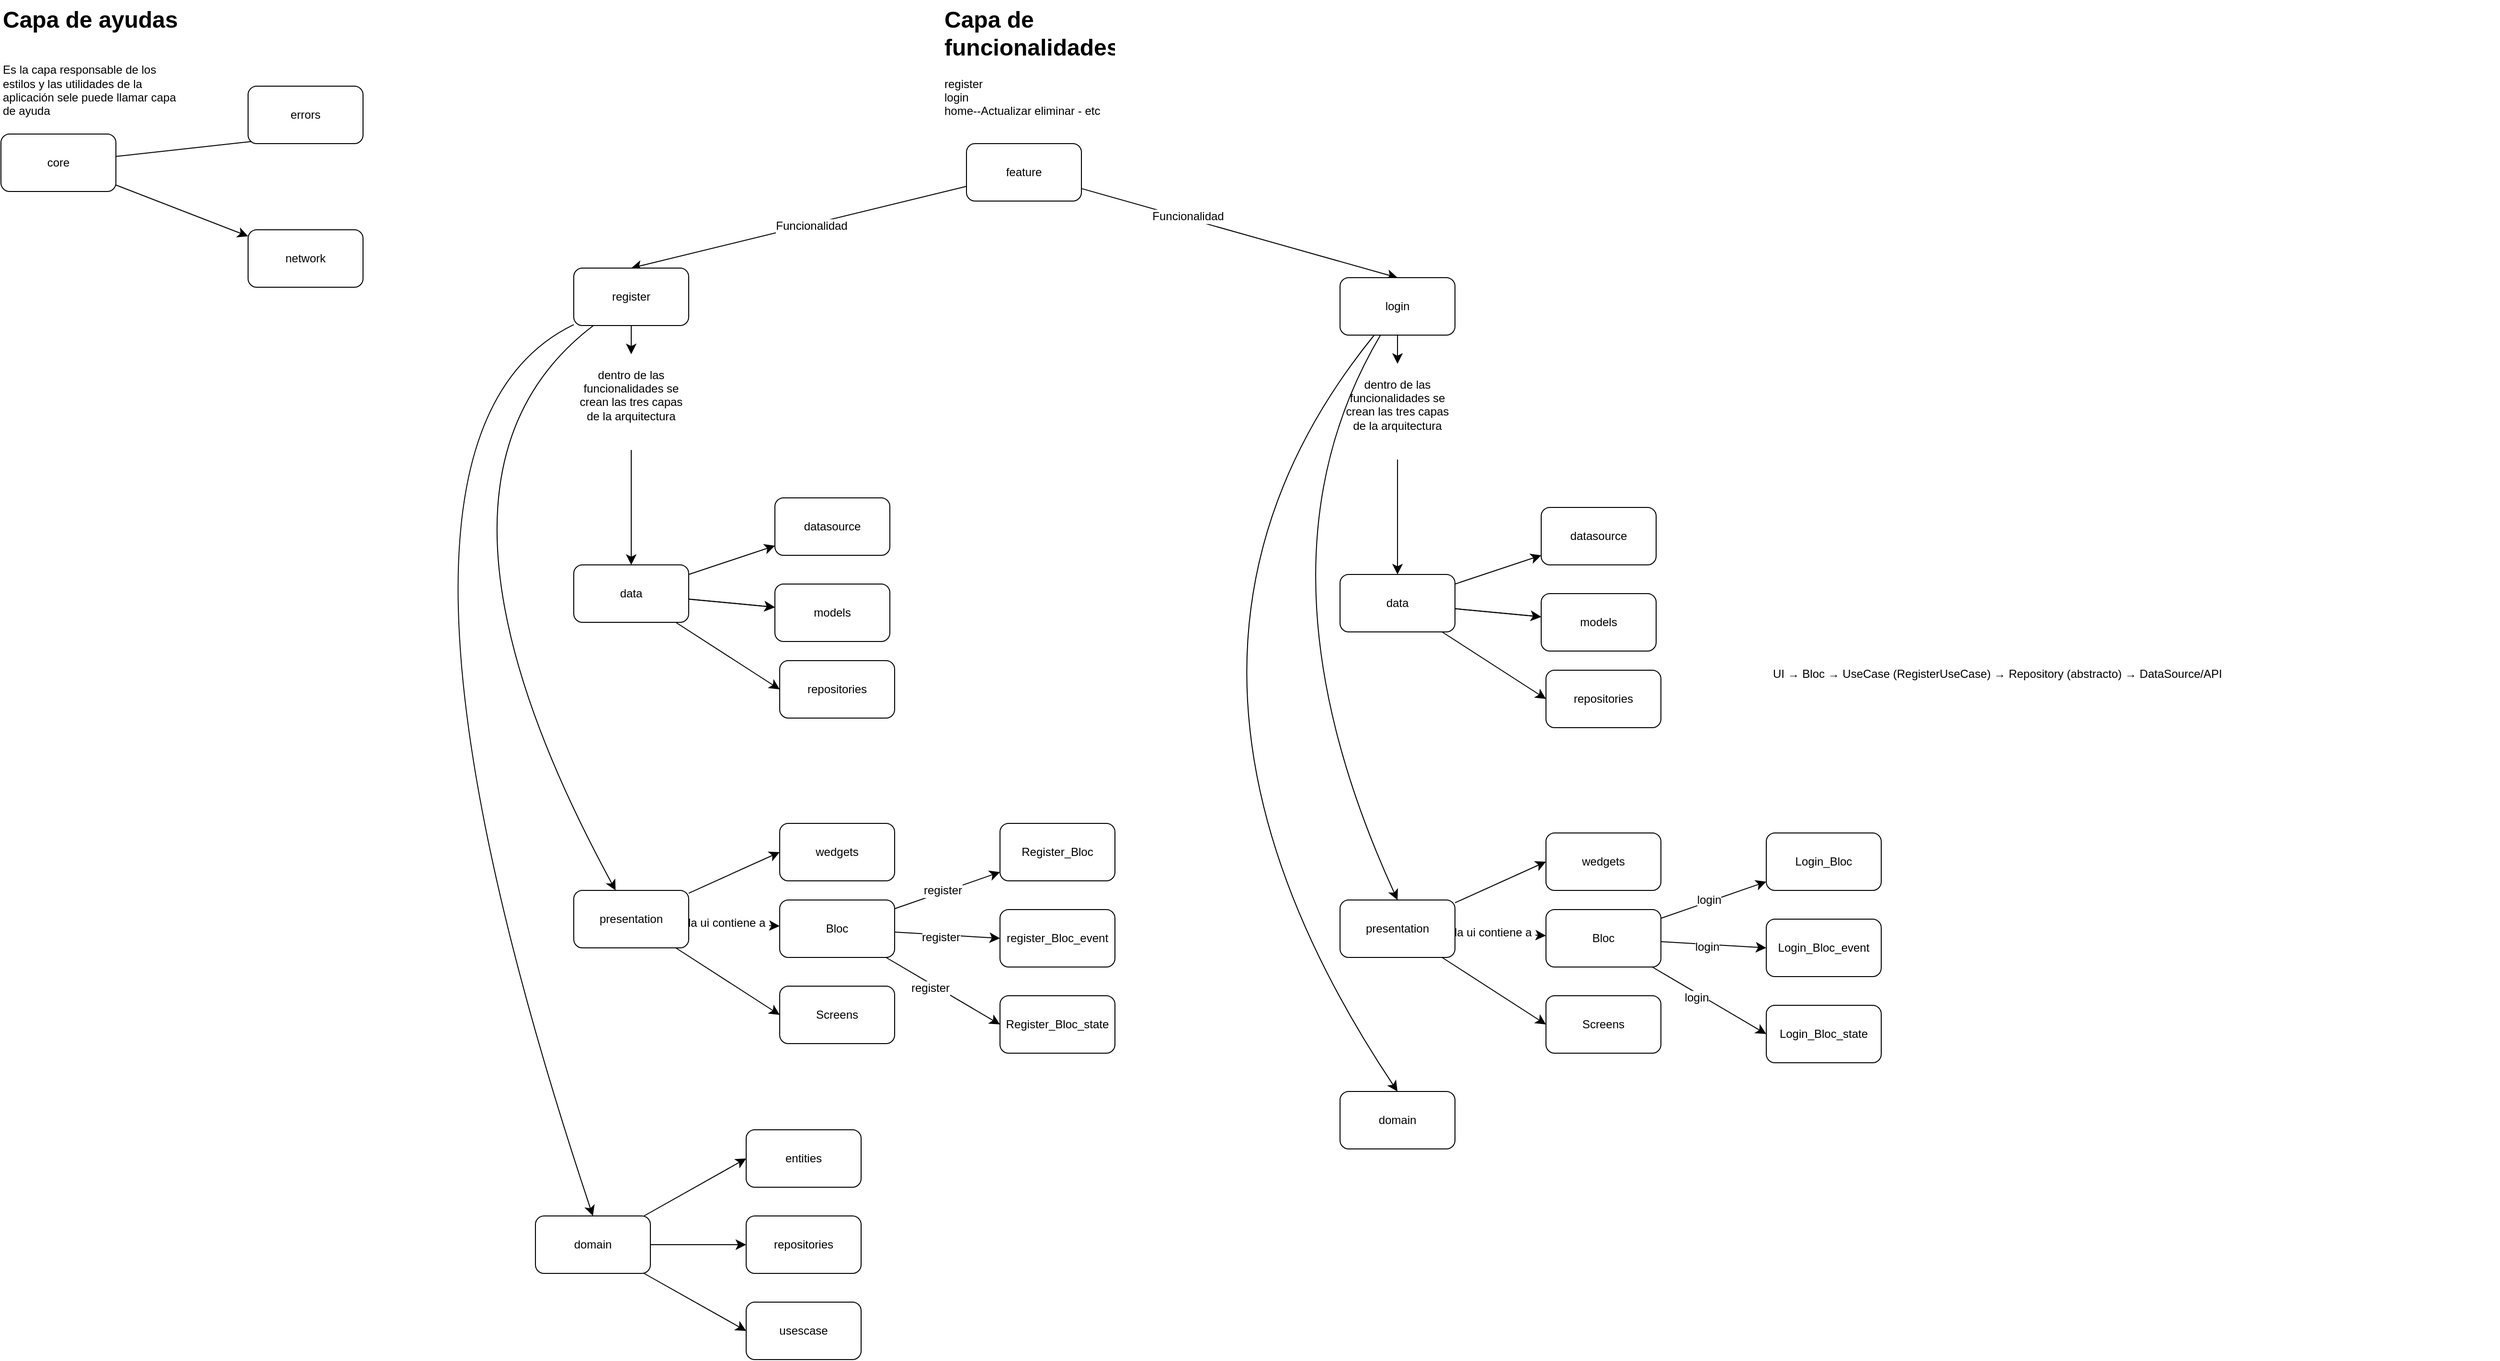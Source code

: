 <mxfile version="27.1.5" pages="2">
  <diagram name="Página-1" id="7ERIjwQvnktd2pereJde">
    <mxGraphModel dx="3115" dy="953" grid="1" gridSize="10" guides="1" tooltips="1" connect="1" arrows="1" fold="1" page="1" pageScale="1" pageWidth="827" pageHeight="1169" math="0" shadow="0">
      <root>
        <mxCell id="0" />
        <mxCell id="1" parent="0" />
        <mxCell id="aWAq4-83WFejdwoQO6e6-8" value="" style="edgeStyle=none;curved=1;rounded=0;orthogonalLoop=1;jettySize=auto;html=1;fontSize=12;startSize=8;endSize=8;" parent="1" source="H6_uLiXJobDVrNfoFZqB-1" target="aWAq4-83WFejdwoQO6e6-7" edge="1">
          <mxGeometry relative="1" as="geometry" />
        </mxCell>
        <mxCell id="aWAq4-83WFejdwoQO6e6-10" style="edgeStyle=none;curved=1;rounded=0;orthogonalLoop=1;jettySize=auto;html=1;entryX=1;entryY=0.75;entryDx=0;entryDy=0;fontSize=12;startSize=8;endSize=8;" parent="1" source="H6_uLiXJobDVrNfoFZqB-1" target="aWAq4-83WFejdwoQO6e6-9" edge="1">
          <mxGeometry relative="1" as="geometry" />
        </mxCell>
        <mxCell id="H6_uLiXJobDVrNfoFZqB-1" value="core" style="rounded=1;whiteSpace=wrap;html=1;" parent="1" vertex="1">
          <mxGeometry x="-388" y="150" width="120" height="60" as="geometry" />
        </mxCell>
        <mxCell id="H6_uLiXJobDVrNfoFZqB-8" style="edgeStyle=none;curved=1;rounded=0;orthogonalLoop=1;jettySize=auto;html=1;entryX=0.5;entryY=0;entryDx=0;entryDy=0;fontSize=12;startSize=8;endSize=8;" parent="1" source="H6_uLiXJobDVrNfoFZqB-3" target="H6_uLiXJobDVrNfoFZqB-7" edge="1">
          <mxGeometry relative="1" as="geometry" />
        </mxCell>
        <mxCell id="H6_uLiXJobDVrNfoFZqB-9" value="Funcionalidad" style="edgeLabel;html=1;align=center;verticalAlign=middle;resizable=0;points=[];fontSize=12;" parent="H6_uLiXJobDVrNfoFZqB-8" vertex="1" connectable="0">
          <mxGeometry x="-0.073" y="2" relative="1" as="geometry">
            <mxPoint as="offset" />
          </mxGeometry>
        </mxCell>
        <mxCell id="H6_uLiXJobDVrNfoFZqB-10" style="edgeStyle=none;curved=1;rounded=0;orthogonalLoop=1;jettySize=auto;html=1;fontSize=12;startSize=8;endSize=8;entryX=0.5;entryY=0;entryDx=0;entryDy=0;" parent="1" source="H6_uLiXJobDVrNfoFZqB-3" target="H6_uLiXJobDVrNfoFZqB-53" edge="1">
          <mxGeometry relative="1" as="geometry">
            <mxPoint x="980" y="300" as="targetPoint" />
          </mxGeometry>
        </mxCell>
        <mxCell id="H6_uLiXJobDVrNfoFZqB-12" value="Funcionalidad" style="edgeLabel;html=1;align=center;verticalAlign=middle;resizable=0;points=[];fontSize=12;" parent="H6_uLiXJobDVrNfoFZqB-10" vertex="1" connectable="0">
          <mxGeometry x="-0.335" y="2" relative="1" as="geometry">
            <mxPoint as="offset" />
          </mxGeometry>
        </mxCell>
        <mxCell id="H6_uLiXJobDVrNfoFZqB-3" value="feature" style="rounded=1;whiteSpace=wrap;html=1;" parent="1" vertex="1">
          <mxGeometry x="620" y="160" width="120" height="60" as="geometry" />
        </mxCell>
        <mxCell id="H6_uLiXJobDVrNfoFZqB-4" value="&lt;h1 style=&quot;margin-top: 0px;&quot;&gt;Capa de funcionalidades&lt;/h1&gt;&lt;div&gt;register&lt;/div&gt;&lt;div&gt;login&lt;/div&gt;&lt;div&gt;home--Actualizar eliminar - etc&lt;/div&gt;" style="text;html=1;whiteSpace=wrap;overflow=hidden;rounded=0;" parent="1" vertex="1">
          <mxGeometry x="595" y="10" width="180" height="130" as="geometry" />
        </mxCell>
        <mxCell id="H6_uLiXJobDVrNfoFZqB-6" value="&lt;h1 style=&quot;margin-top: 0px;&quot;&gt;Capa de ayudas&lt;/h1&gt;&lt;div&gt;&lt;br&gt;&lt;/div&gt;&lt;div&gt;&lt;span style=&quot;text-align: center;&quot;&gt;Es la capa responsable de los estilos y las utilidades de la aplicación sele puede llamar capa de ayuda&lt;/span&gt;&lt;/div&gt;" style="text;html=1;whiteSpace=wrap;overflow=hidden;rounded=0;" parent="1" vertex="1">
          <mxGeometry x="-388" y="10" width="190" height="120" as="geometry" />
        </mxCell>
        <mxCell id="H6_uLiXJobDVrNfoFZqB-15" style="edgeStyle=none;curved=1;rounded=0;orthogonalLoop=1;jettySize=auto;html=1;entryX=0.5;entryY=0;entryDx=0;entryDy=0;fontSize=12;startSize=8;endSize=8;" parent="1" source="H6_uLiXJobDVrNfoFZqB-16" target="H6_uLiXJobDVrNfoFZqB-14" edge="1">
          <mxGeometry relative="1" as="geometry" />
        </mxCell>
        <mxCell id="H6_uLiXJobDVrNfoFZqB-36" style="edgeStyle=none;curved=1;rounded=0;orthogonalLoop=1;jettySize=auto;html=1;fontSize=12;startSize=8;endSize=8;" parent="1" source="H6_uLiXJobDVrNfoFZqB-7" target="H6_uLiXJobDVrNfoFZqB-18" edge="1">
          <mxGeometry relative="1" as="geometry">
            <Array as="points">
              <mxPoint x="20" y="510" />
            </Array>
          </mxGeometry>
        </mxCell>
        <mxCell id="H6_uLiXJobDVrNfoFZqB-37" style="edgeStyle=none;curved=1;rounded=0;orthogonalLoop=1;jettySize=auto;html=1;entryX=0.5;entryY=0;entryDx=0;entryDy=0;fontSize=12;startSize=8;endSize=8;" parent="1" source="H6_uLiXJobDVrNfoFZqB-7" target="H6_uLiXJobDVrNfoFZqB-19" edge="1">
          <mxGeometry relative="1" as="geometry">
            <Array as="points">
              <mxPoint x="-40" y="470" />
            </Array>
          </mxGeometry>
        </mxCell>
        <mxCell id="H6_uLiXJobDVrNfoFZqB-7" value="register" style="rounded=1;whiteSpace=wrap;html=1;" parent="1" vertex="1">
          <mxGeometry x="210" y="290" width="120" height="60" as="geometry" />
        </mxCell>
        <mxCell id="H6_uLiXJobDVrNfoFZqB-44" value="" style="edgeStyle=none;curved=1;rounded=0;orthogonalLoop=1;jettySize=auto;html=1;fontSize=12;startSize=8;endSize=8;" parent="1" source="H6_uLiXJobDVrNfoFZqB-14" target="H6_uLiXJobDVrNfoFZqB-43" edge="1">
          <mxGeometry relative="1" as="geometry" />
        </mxCell>
        <mxCell id="H6_uLiXJobDVrNfoFZqB-46" value="" style="edgeStyle=none;curved=1;rounded=0;orthogonalLoop=1;jettySize=auto;html=1;fontSize=12;startSize=8;endSize=8;" parent="1" source="H6_uLiXJobDVrNfoFZqB-14" target="H6_uLiXJobDVrNfoFZqB-45" edge="1">
          <mxGeometry relative="1" as="geometry" />
        </mxCell>
        <mxCell id="H6_uLiXJobDVrNfoFZqB-47" value="" style="edgeStyle=none;curved=1;rounded=0;orthogonalLoop=1;jettySize=auto;html=1;fontSize=12;startSize=8;endSize=8;" parent="1" source="H6_uLiXJobDVrNfoFZqB-14" target="H6_uLiXJobDVrNfoFZqB-45" edge="1">
          <mxGeometry relative="1" as="geometry" />
        </mxCell>
        <mxCell id="H6_uLiXJobDVrNfoFZqB-51" style="edgeStyle=none;curved=1;rounded=0;orthogonalLoop=1;jettySize=auto;html=1;entryX=0;entryY=0.5;entryDx=0;entryDy=0;fontSize=12;startSize=8;endSize=8;" parent="1" source="H6_uLiXJobDVrNfoFZqB-14" target="H6_uLiXJobDVrNfoFZqB-49" edge="1">
          <mxGeometry relative="1" as="geometry" />
        </mxCell>
        <mxCell id="H6_uLiXJobDVrNfoFZqB-14" value="data" style="rounded=1;whiteSpace=wrap;html=1;" parent="1" vertex="1">
          <mxGeometry x="210" y="600" width="120" height="60" as="geometry" />
        </mxCell>
        <mxCell id="H6_uLiXJobDVrNfoFZqB-17" value="" style="edgeStyle=none;curved=1;rounded=0;orthogonalLoop=1;jettySize=auto;html=1;entryX=0.5;entryY=0;entryDx=0;entryDy=0;fontSize=12;startSize=8;endSize=8;" parent="1" source="H6_uLiXJobDVrNfoFZqB-7" target="H6_uLiXJobDVrNfoFZqB-16" edge="1">
          <mxGeometry relative="1" as="geometry">
            <mxPoint x="270" y="350" as="sourcePoint" />
            <mxPoint x="270" y="440" as="targetPoint" />
          </mxGeometry>
        </mxCell>
        <mxCell id="H6_uLiXJobDVrNfoFZqB-16" value="dentro de las funcionalidades se crean las tres capas de la arquitectura&lt;div&gt;&lt;br&gt;&lt;/div&gt;" style="text;html=1;align=center;verticalAlign=middle;whiteSpace=wrap;rounded=0;" parent="1" vertex="1">
          <mxGeometry x="215" y="380" width="110" height="100" as="geometry" />
        </mxCell>
        <mxCell id="H6_uLiXJobDVrNfoFZqB-21" value="" style="edgeStyle=none;curved=1;rounded=0;orthogonalLoop=1;jettySize=auto;html=1;fontSize=12;startSize=8;endSize=8;" parent="1" source="H6_uLiXJobDVrNfoFZqB-18" target="H6_uLiXJobDVrNfoFZqB-20" edge="1">
          <mxGeometry relative="1" as="geometry" />
        </mxCell>
        <mxCell id="H6_uLiXJobDVrNfoFZqB-22" value="la ui contiene a&amp;nbsp;" style="edgeLabel;html=1;align=center;verticalAlign=middle;resizable=0;points=[];fontSize=12;" parent="H6_uLiXJobDVrNfoFZqB-21" vertex="1" connectable="0">
          <mxGeometry x="-0.138" y="1" relative="1" as="geometry">
            <mxPoint as="offset" />
          </mxGeometry>
        </mxCell>
        <mxCell id="H6_uLiXJobDVrNfoFZqB-23" style="edgeStyle=none;curved=1;rounded=0;orthogonalLoop=1;jettySize=auto;html=1;fontSize=12;startSize=8;endSize=8;entryX=0;entryY=0.5;entryDx=0;entryDy=0;" parent="1" source="H6_uLiXJobDVrNfoFZqB-18" target="H6_uLiXJobDVrNfoFZqB-24" edge="1">
          <mxGeometry relative="1" as="geometry">
            <mxPoint x="405" y="890" as="targetPoint" />
          </mxGeometry>
        </mxCell>
        <mxCell id="H6_uLiXJobDVrNfoFZqB-26" style="edgeStyle=none;curved=1;rounded=0;orthogonalLoop=1;jettySize=auto;html=1;entryX=0;entryY=0.5;entryDx=0;entryDy=0;fontSize=12;startSize=8;endSize=8;" parent="1" source="H6_uLiXJobDVrNfoFZqB-18" target="H6_uLiXJobDVrNfoFZqB-25" edge="1">
          <mxGeometry relative="1" as="geometry" />
        </mxCell>
        <mxCell id="H6_uLiXJobDVrNfoFZqB-18" value="presentation" style="rounded=1;whiteSpace=wrap;html=1;" parent="1" vertex="1">
          <mxGeometry x="210" y="940" width="120" height="60" as="geometry" />
        </mxCell>
        <mxCell id="aWAq4-83WFejdwoQO6e6-4" style="edgeStyle=none;curved=1;rounded=0;orthogonalLoop=1;jettySize=auto;html=1;entryX=0;entryY=0.5;entryDx=0;entryDy=0;fontSize=12;startSize=8;endSize=8;" parent="1" source="H6_uLiXJobDVrNfoFZqB-19" target="aWAq4-83WFejdwoQO6e6-1" edge="1">
          <mxGeometry relative="1" as="geometry" />
        </mxCell>
        <mxCell id="aWAq4-83WFejdwoQO6e6-5" style="edgeStyle=none;curved=1;rounded=0;orthogonalLoop=1;jettySize=auto;html=1;entryX=0;entryY=0.5;entryDx=0;entryDy=0;fontSize=12;startSize=8;endSize=8;" parent="1" source="H6_uLiXJobDVrNfoFZqB-19" target="aWAq4-83WFejdwoQO6e6-2" edge="1">
          <mxGeometry relative="1" as="geometry" />
        </mxCell>
        <mxCell id="aWAq4-83WFejdwoQO6e6-6" style="edgeStyle=none;curved=1;rounded=0;orthogonalLoop=1;jettySize=auto;html=1;entryX=0;entryY=0.5;entryDx=0;entryDy=0;fontSize=12;startSize=8;endSize=8;" parent="1" source="H6_uLiXJobDVrNfoFZqB-19" target="aWAq4-83WFejdwoQO6e6-3" edge="1">
          <mxGeometry relative="1" as="geometry" />
        </mxCell>
        <mxCell id="H6_uLiXJobDVrNfoFZqB-19" value="domain" style="rounded=1;whiteSpace=wrap;html=1;" parent="1" vertex="1">
          <mxGeometry x="170" y="1280" width="120" height="60" as="geometry" />
        </mxCell>
        <mxCell id="H6_uLiXJobDVrNfoFZqB-28" value="" style="edgeStyle=none;curved=1;rounded=0;orthogonalLoop=1;jettySize=auto;html=1;fontSize=12;startSize=8;endSize=8;" parent="1" source="H6_uLiXJobDVrNfoFZqB-20" target="H6_uLiXJobDVrNfoFZqB-27" edge="1">
          <mxGeometry relative="1" as="geometry" />
        </mxCell>
        <mxCell id="H6_uLiXJobDVrNfoFZqB-29" value="register" style="edgeLabel;html=1;align=center;verticalAlign=middle;resizable=0;points=[];fontSize=12;" parent="H6_uLiXJobDVrNfoFZqB-28" vertex="1" connectable="0">
          <mxGeometry x="-0.093" y="2" relative="1" as="geometry">
            <mxPoint as="offset" />
          </mxGeometry>
        </mxCell>
        <mxCell id="H6_uLiXJobDVrNfoFZqB-32" style="edgeStyle=none;curved=1;rounded=0;orthogonalLoop=1;jettySize=auto;html=1;entryX=0;entryY=0.5;entryDx=0;entryDy=0;fontSize=12;startSize=8;endSize=8;" parent="1" source="H6_uLiXJobDVrNfoFZqB-20" target="H6_uLiXJobDVrNfoFZqB-30" edge="1">
          <mxGeometry relative="1" as="geometry" />
        </mxCell>
        <mxCell id="H6_uLiXJobDVrNfoFZqB-34" value="register" style="edgeLabel;html=1;align=center;verticalAlign=middle;resizable=0;points=[];fontSize=12;" parent="H6_uLiXJobDVrNfoFZqB-32" vertex="1" connectable="0">
          <mxGeometry x="-0.131" y="-2" relative="1" as="geometry">
            <mxPoint as="offset" />
          </mxGeometry>
        </mxCell>
        <mxCell id="H6_uLiXJobDVrNfoFZqB-33" style="edgeStyle=none;curved=1;rounded=0;orthogonalLoop=1;jettySize=auto;html=1;entryX=0;entryY=0.5;entryDx=0;entryDy=0;fontSize=12;startSize=8;endSize=8;" parent="1" source="H6_uLiXJobDVrNfoFZqB-20" target="H6_uLiXJobDVrNfoFZqB-31" edge="1">
          <mxGeometry relative="1" as="geometry" />
        </mxCell>
        <mxCell id="H6_uLiXJobDVrNfoFZqB-35" value="register" style="edgeLabel;html=1;align=center;verticalAlign=middle;resizable=0;points=[];fontSize=12;" parent="H6_uLiXJobDVrNfoFZqB-33" vertex="1" connectable="0">
          <mxGeometry x="-0.196" y="-4" relative="1" as="geometry">
            <mxPoint as="offset" />
          </mxGeometry>
        </mxCell>
        <mxCell id="H6_uLiXJobDVrNfoFZqB-20" value="Bloc" style="rounded=1;whiteSpace=wrap;html=1;" parent="1" vertex="1">
          <mxGeometry x="425" y="950" width="120" height="60" as="geometry" />
        </mxCell>
        <mxCell id="H6_uLiXJobDVrNfoFZqB-24" value="Screens" style="rounded=1;whiteSpace=wrap;html=1;" parent="1" vertex="1">
          <mxGeometry x="425" y="1040" width="120" height="60" as="geometry" />
        </mxCell>
        <mxCell id="H6_uLiXJobDVrNfoFZqB-25" value="wedgets" style="rounded=1;whiteSpace=wrap;html=1;" parent="1" vertex="1">
          <mxGeometry x="425" y="870" width="120" height="60" as="geometry" />
        </mxCell>
        <mxCell id="H6_uLiXJobDVrNfoFZqB-27" value="Register_Bloc" style="rounded=1;whiteSpace=wrap;html=1;" parent="1" vertex="1">
          <mxGeometry x="655" y="870" width="120" height="60" as="geometry" />
        </mxCell>
        <mxCell id="H6_uLiXJobDVrNfoFZqB-30" value="register_Bloc_event" style="rounded=1;whiteSpace=wrap;html=1;" parent="1" vertex="1">
          <mxGeometry x="655" y="960" width="120" height="60" as="geometry" />
        </mxCell>
        <mxCell id="H6_uLiXJobDVrNfoFZqB-31" value="Register_Bloc_state" style="rounded=1;whiteSpace=wrap;html=1;" parent="1" vertex="1">
          <mxGeometry x="655" y="1050" width="120" height="60" as="geometry" />
        </mxCell>
        <mxCell id="H6_uLiXJobDVrNfoFZqB-43" value="datasource" style="rounded=1;whiteSpace=wrap;html=1;" parent="1" vertex="1">
          <mxGeometry x="420" y="530" width="120" height="60" as="geometry" />
        </mxCell>
        <mxCell id="H6_uLiXJobDVrNfoFZqB-45" value="models" style="rounded=1;whiteSpace=wrap;html=1;" parent="1" vertex="1">
          <mxGeometry x="420" y="620" width="120" height="60" as="geometry" />
        </mxCell>
        <mxCell id="H6_uLiXJobDVrNfoFZqB-49" value="repositories" style="rounded=1;whiteSpace=wrap;html=1;" parent="1" vertex="1">
          <mxGeometry x="425" y="700" width="120" height="60" as="geometry" />
        </mxCell>
        <mxCell id="H6_uLiXJobDVrNfoFZqB-52" style="edgeStyle=none;curved=1;rounded=0;orthogonalLoop=1;jettySize=auto;html=1;entryX=0.5;entryY=0;entryDx=0;entryDy=0;fontSize=12;startSize=8;endSize=8;" parent="1" source="H6_uLiXJobDVrNfoFZqB-60" target="H6_uLiXJobDVrNfoFZqB-58" edge="1">
          <mxGeometry relative="1" as="geometry" />
        </mxCell>
        <mxCell id="H6_uLiXJobDVrNfoFZqB-83" style="edgeStyle=none;curved=1;rounded=0;orthogonalLoop=1;jettySize=auto;html=1;entryX=0.5;entryY=0;entryDx=0;entryDy=0;fontSize=12;startSize=8;endSize=8;" parent="1" source="H6_uLiXJobDVrNfoFZqB-53" target="H6_uLiXJobDVrNfoFZqB-65" edge="1">
          <mxGeometry relative="1" as="geometry">
            <Array as="points">
              <mxPoint x="910" y="600" />
            </Array>
          </mxGeometry>
        </mxCell>
        <mxCell id="H6_uLiXJobDVrNfoFZqB-84" style="edgeStyle=none;curved=1;rounded=0;orthogonalLoop=1;jettySize=auto;html=1;entryX=0.5;entryY=0;entryDx=0;entryDy=0;fontSize=12;startSize=8;endSize=8;" parent="1" source="H6_uLiXJobDVrNfoFZqB-53" target="H6_uLiXJobDVrNfoFZqB-66" edge="1">
          <mxGeometry relative="1" as="geometry">
            <Array as="points">
              <mxPoint x="770" y="700" />
            </Array>
          </mxGeometry>
        </mxCell>
        <mxCell id="H6_uLiXJobDVrNfoFZqB-53" value="login" style="rounded=1;whiteSpace=wrap;html=1;" parent="1" vertex="1">
          <mxGeometry x="1010" y="300" width="120" height="60" as="geometry" />
        </mxCell>
        <mxCell id="H6_uLiXJobDVrNfoFZqB-54" value="" style="edgeStyle=none;curved=1;rounded=0;orthogonalLoop=1;jettySize=auto;html=1;fontSize=12;startSize=8;endSize=8;" parent="1" source="H6_uLiXJobDVrNfoFZqB-58" target="H6_uLiXJobDVrNfoFZqB-79" edge="1">
          <mxGeometry relative="1" as="geometry" />
        </mxCell>
        <mxCell id="H6_uLiXJobDVrNfoFZqB-55" value="" style="edgeStyle=none;curved=1;rounded=0;orthogonalLoop=1;jettySize=auto;html=1;fontSize=12;startSize=8;endSize=8;" parent="1" source="H6_uLiXJobDVrNfoFZqB-58" target="H6_uLiXJobDVrNfoFZqB-80" edge="1">
          <mxGeometry relative="1" as="geometry" />
        </mxCell>
        <mxCell id="H6_uLiXJobDVrNfoFZqB-56" value="" style="edgeStyle=none;curved=1;rounded=0;orthogonalLoop=1;jettySize=auto;html=1;fontSize=12;startSize=8;endSize=8;" parent="1" source="H6_uLiXJobDVrNfoFZqB-58" target="H6_uLiXJobDVrNfoFZqB-80" edge="1">
          <mxGeometry relative="1" as="geometry" />
        </mxCell>
        <mxCell id="H6_uLiXJobDVrNfoFZqB-57" style="edgeStyle=none;curved=1;rounded=0;orthogonalLoop=1;jettySize=auto;html=1;entryX=0;entryY=0.5;entryDx=0;entryDy=0;fontSize=12;startSize=8;endSize=8;" parent="1" source="H6_uLiXJobDVrNfoFZqB-58" target="H6_uLiXJobDVrNfoFZqB-81" edge="1">
          <mxGeometry relative="1" as="geometry" />
        </mxCell>
        <mxCell id="H6_uLiXJobDVrNfoFZqB-58" value="data" style="rounded=1;whiteSpace=wrap;html=1;" parent="1" vertex="1">
          <mxGeometry x="1010" y="610" width="120" height="60" as="geometry" />
        </mxCell>
        <mxCell id="H6_uLiXJobDVrNfoFZqB-59" value="" style="edgeStyle=none;curved=1;rounded=0;orthogonalLoop=1;jettySize=auto;html=1;entryX=0.5;entryY=0;entryDx=0;entryDy=0;fontSize=12;startSize=8;endSize=8;" parent="1" source="H6_uLiXJobDVrNfoFZqB-53" target="H6_uLiXJobDVrNfoFZqB-60" edge="1">
          <mxGeometry relative="1" as="geometry">
            <mxPoint x="1070" y="360" as="sourcePoint" />
            <mxPoint x="1070" y="450" as="targetPoint" />
          </mxGeometry>
        </mxCell>
        <mxCell id="H6_uLiXJobDVrNfoFZqB-60" value="dentro de las funcionalidades se crean las tres capas de la arquitectura&lt;div&gt;&lt;br&gt;&lt;/div&gt;" style="text;html=1;align=center;verticalAlign=middle;whiteSpace=wrap;rounded=0;" parent="1" vertex="1">
          <mxGeometry x="1015" y="390" width="110" height="100" as="geometry" />
        </mxCell>
        <mxCell id="H6_uLiXJobDVrNfoFZqB-61" value="" style="edgeStyle=none;curved=1;rounded=0;orthogonalLoop=1;jettySize=auto;html=1;fontSize=12;startSize=8;endSize=8;" parent="1" source="H6_uLiXJobDVrNfoFZqB-65" target="H6_uLiXJobDVrNfoFZqB-73" edge="1">
          <mxGeometry relative="1" as="geometry" />
        </mxCell>
        <mxCell id="H6_uLiXJobDVrNfoFZqB-62" value="la ui contiene a&amp;nbsp;" style="edgeLabel;html=1;align=center;verticalAlign=middle;resizable=0;points=[];fontSize=12;" parent="H6_uLiXJobDVrNfoFZqB-61" vertex="1" connectable="0">
          <mxGeometry x="-0.138" y="1" relative="1" as="geometry">
            <mxPoint as="offset" />
          </mxGeometry>
        </mxCell>
        <mxCell id="H6_uLiXJobDVrNfoFZqB-63" style="edgeStyle=none;curved=1;rounded=0;orthogonalLoop=1;jettySize=auto;html=1;fontSize=12;startSize=8;endSize=8;entryX=0;entryY=0.5;entryDx=0;entryDy=0;" parent="1" source="H6_uLiXJobDVrNfoFZqB-65" target="H6_uLiXJobDVrNfoFZqB-74" edge="1">
          <mxGeometry relative="1" as="geometry">
            <mxPoint x="1205" y="900" as="targetPoint" />
          </mxGeometry>
        </mxCell>
        <mxCell id="H6_uLiXJobDVrNfoFZqB-64" style="edgeStyle=none;curved=1;rounded=0;orthogonalLoop=1;jettySize=auto;html=1;entryX=0;entryY=0.5;entryDx=0;entryDy=0;fontSize=12;startSize=8;endSize=8;" parent="1" source="H6_uLiXJobDVrNfoFZqB-65" target="H6_uLiXJobDVrNfoFZqB-75" edge="1">
          <mxGeometry relative="1" as="geometry" />
        </mxCell>
        <mxCell id="H6_uLiXJobDVrNfoFZqB-65" value="presentation" style="rounded=1;whiteSpace=wrap;html=1;" parent="1" vertex="1">
          <mxGeometry x="1010" y="950" width="120" height="60" as="geometry" />
        </mxCell>
        <mxCell id="H6_uLiXJobDVrNfoFZqB-66" value="domain" style="rounded=1;whiteSpace=wrap;html=1;" parent="1" vertex="1">
          <mxGeometry x="1010" y="1150" width="120" height="60" as="geometry" />
        </mxCell>
        <mxCell id="H6_uLiXJobDVrNfoFZqB-67" value="" style="edgeStyle=none;curved=1;rounded=0;orthogonalLoop=1;jettySize=auto;html=1;fontSize=12;startSize=8;endSize=8;" parent="1" source="H6_uLiXJobDVrNfoFZqB-73" target="H6_uLiXJobDVrNfoFZqB-76" edge="1">
          <mxGeometry relative="1" as="geometry" />
        </mxCell>
        <mxCell id="H6_uLiXJobDVrNfoFZqB-68" value="login" style="edgeLabel;html=1;align=center;verticalAlign=middle;resizable=0;points=[];fontSize=12;" parent="H6_uLiXJobDVrNfoFZqB-67" vertex="1" connectable="0">
          <mxGeometry x="-0.093" y="2" relative="1" as="geometry">
            <mxPoint as="offset" />
          </mxGeometry>
        </mxCell>
        <mxCell id="H6_uLiXJobDVrNfoFZqB-69" style="edgeStyle=none;curved=1;rounded=0;orthogonalLoop=1;jettySize=auto;html=1;entryX=0;entryY=0.5;entryDx=0;entryDy=0;fontSize=12;startSize=8;endSize=8;" parent="1" source="H6_uLiXJobDVrNfoFZqB-73" target="H6_uLiXJobDVrNfoFZqB-77" edge="1">
          <mxGeometry relative="1" as="geometry" />
        </mxCell>
        <mxCell id="H6_uLiXJobDVrNfoFZqB-70" value="login" style="edgeLabel;html=1;align=center;verticalAlign=middle;resizable=0;points=[];fontSize=12;" parent="H6_uLiXJobDVrNfoFZqB-69" vertex="1" connectable="0">
          <mxGeometry x="-0.131" y="-2" relative="1" as="geometry">
            <mxPoint as="offset" />
          </mxGeometry>
        </mxCell>
        <mxCell id="H6_uLiXJobDVrNfoFZqB-71" style="edgeStyle=none;curved=1;rounded=0;orthogonalLoop=1;jettySize=auto;html=1;entryX=0;entryY=0.5;entryDx=0;entryDy=0;fontSize=12;startSize=8;endSize=8;" parent="1" source="H6_uLiXJobDVrNfoFZqB-73" target="H6_uLiXJobDVrNfoFZqB-78" edge="1">
          <mxGeometry relative="1" as="geometry" />
        </mxCell>
        <mxCell id="H6_uLiXJobDVrNfoFZqB-72" value="login" style="edgeLabel;html=1;align=center;verticalAlign=middle;resizable=0;points=[];fontSize=12;" parent="H6_uLiXJobDVrNfoFZqB-71" vertex="1" connectable="0">
          <mxGeometry x="-0.196" y="-4" relative="1" as="geometry">
            <mxPoint as="offset" />
          </mxGeometry>
        </mxCell>
        <mxCell id="H6_uLiXJobDVrNfoFZqB-73" value="Bloc" style="rounded=1;whiteSpace=wrap;html=1;" parent="1" vertex="1">
          <mxGeometry x="1225" y="960" width="120" height="60" as="geometry" />
        </mxCell>
        <mxCell id="H6_uLiXJobDVrNfoFZqB-74" value="Screens" style="rounded=1;whiteSpace=wrap;html=1;" parent="1" vertex="1">
          <mxGeometry x="1225" y="1050" width="120" height="60" as="geometry" />
        </mxCell>
        <mxCell id="H6_uLiXJobDVrNfoFZqB-75" value="wedgets" style="rounded=1;whiteSpace=wrap;html=1;" parent="1" vertex="1">
          <mxGeometry x="1225" y="880" width="120" height="60" as="geometry" />
        </mxCell>
        <mxCell id="H6_uLiXJobDVrNfoFZqB-76" value="Login_Bloc" style="rounded=1;whiteSpace=wrap;html=1;" parent="1" vertex="1">
          <mxGeometry x="1455" y="880" width="120" height="60" as="geometry" />
        </mxCell>
        <mxCell id="H6_uLiXJobDVrNfoFZqB-77" value="Login_Bloc_event" style="rounded=1;whiteSpace=wrap;html=1;" parent="1" vertex="1">
          <mxGeometry x="1455" y="970" width="120" height="60" as="geometry" />
        </mxCell>
        <mxCell id="H6_uLiXJobDVrNfoFZqB-78" value="Login_Bloc_state" style="rounded=1;whiteSpace=wrap;html=1;" parent="1" vertex="1">
          <mxGeometry x="1455" y="1060" width="120" height="60" as="geometry" />
        </mxCell>
        <mxCell id="H6_uLiXJobDVrNfoFZqB-79" value="datasource" style="rounded=1;whiteSpace=wrap;html=1;" parent="1" vertex="1">
          <mxGeometry x="1220" y="540" width="120" height="60" as="geometry" />
        </mxCell>
        <mxCell id="H6_uLiXJobDVrNfoFZqB-80" value="models" style="rounded=1;whiteSpace=wrap;html=1;" parent="1" vertex="1">
          <mxGeometry x="1220" y="630" width="120" height="60" as="geometry" />
        </mxCell>
        <mxCell id="H6_uLiXJobDVrNfoFZqB-81" value="repositories" style="rounded=1;whiteSpace=wrap;html=1;" parent="1" vertex="1">
          <mxGeometry x="1225" y="710" width="120" height="60" as="geometry" />
        </mxCell>
        <mxCell id="aWAq4-83WFejdwoQO6e6-1" value="entities" style="rounded=1;whiteSpace=wrap;html=1;" parent="1" vertex="1">
          <mxGeometry x="390" y="1190" width="120" height="60" as="geometry" />
        </mxCell>
        <mxCell id="aWAq4-83WFejdwoQO6e6-2" value="repositories" style="rounded=1;whiteSpace=wrap;html=1;" parent="1" vertex="1">
          <mxGeometry x="390" y="1280" width="120" height="60" as="geometry" />
        </mxCell>
        <mxCell id="aWAq4-83WFejdwoQO6e6-3" value="usescase" style="rounded=1;whiteSpace=wrap;html=1;" parent="1" vertex="1">
          <mxGeometry x="390" y="1370" width="120" height="60" as="geometry" />
        </mxCell>
        <mxCell id="aWAq4-83WFejdwoQO6e6-7" value="network" style="rounded=1;whiteSpace=wrap;html=1;" parent="1" vertex="1">
          <mxGeometry x="-130" y="250" width="120" height="60" as="geometry" />
        </mxCell>
        <mxCell id="aWAq4-83WFejdwoQO6e6-9" value="errors" style="rounded=1;whiteSpace=wrap;html=1;" parent="1" vertex="1">
          <mxGeometry x="-130" y="100" width="120" height="60" as="geometry" />
        </mxCell>
        <mxCell id="b2DBMZLl8vYmiN7w8CT0-1" value="UI → Bloc → UseCase (RegisterUseCase) → Repository (abstracto) → DataSource/API" style="text;whiteSpace=wrap;" vertex="1" parent="1">
          <mxGeometry x="1460" y="700" width="760" height="40" as="geometry" />
        </mxCell>
      </root>
    </mxGraphModel>
  </diagram>
  <diagram id="Rf01ELLScm8G5NxFYaVu" name="Bloc">
    <mxGraphModel dx="1690" dy="2122" grid="1" gridSize="10" guides="1" tooltips="1" connect="1" arrows="1" fold="1" page="1" pageScale="1" pageWidth="827" pageHeight="1169" math="0" shadow="0">
      <root>
        <mxCell id="0" />
        <mxCell id="1" parent="0" />
        <mxCell id="2r2n_GfjeBUPZDFlsN0z-1" style="edgeStyle=orthogonalEdgeStyle;rounded=0;orthogonalLoop=1;jettySize=auto;html=1;entryX=0;entryY=0.5;entryDx=0;entryDy=0;" edge="1" parent="1" source="2r2n_GfjeBUPZDFlsN0z-3">
          <mxGeometry relative="1" as="geometry">
            <mxPoint x="320" y="280" as="targetPoint" />
          </mxGeometry>
        </mxCell>
        <mxCell id="2r2n_GfjeBUPZDFlsN0z-2" value="envia un evento" style="edgeLabel;html=1;align=center;verticalAlign=middle;resizable=0;points=[];" vertex="1" connectable="0" parent="2r2n_GfjeBUPZDFlsN0z-1">
          <mxGeometry x="0.195" y="2" relative="1" as="geometry">
            <mxPoint as="offset" />
          </mxGeometry>
        </mxCell>
        <mxCell id="2r2n_GfjeBUPZDFlsN0z-3" value="UI" style="rounded=1;whiteSpace=wrap;html=1;" vertex="1" parent="1">
          <mxGeometry x="50" y="250" width="120" height="60" as="geometry" />
        </mxCell>
        <mxCell id="2r2n_GfjeBUPZDFlsN0z-4" style="edgeStyle=orthogonalEdgeStyle;rounded=0;orthogonalLoop=1;jettySize=auto;html=1;entryX=0;entryY=0.5;entryDx=0;entryDy=0;" edge="1" parent="1" target="2r2n_GfjeBUPZDFlsN0z-14">
          <mxGeometry relative="1" as="geometry">
            <mxPoint x="440" y="280" as="sourcePoint" />
            <mxPoint x="520" y="130" as="targetPoint" />
          </mxGeometry>
        </mxCell>
        <mxCell id="2r2n_GfjeBUPZDFlsN0z-5" value="El evento se va a procesar" style="edgeLabel;html=1;align=center;verticalAlign=middle;resizable=0;points=[];" vertex="1" connectable="0" parent="2r2n_GfjeBUPZDFlsN0z-4">
          <mxGeometry x="-0.093" y="-4" relative="1" as="geometry">
            <mxPoint as="offset" />
          </mxGeometry>
        </mxCell>
        <mxCell id="2r2n_GfjeBUPZDFlsN0z-6" style="edgeStyle=orthogonalEdgeStyle;rounded=0;orthogonalLoop=1;jettySize=auto;html=1;entryX=0;entryY=0.5;entryDx=0;entryDy=0;" edge="1" parent="1" source="2r2n_GfjeBUPZDFlsN0z-7" target="2r2n_GfjeBUPZDFlsN0z-9">
          <mxGeometry relative="1" as="geometry" />
        </mxCell>
        <mxCell id="2r2n_GfjeBUPZDFlsN0z-56" style="edgeStyle=orthogonalEdgeStyle;rounded=0;orthogonalLoop=1;jettySize=auto;html=1;entryX=0.75;entryY=0;entryDx=0;entryDy=0;" edge="1" parent="1" source="2r2n_GfjeBUPZDFlsN0z-7" target="2r2n_GfjeBUPZDFlsN0z-14">
          <mxGeometry relative="1" as="geometry">
            <Array as="points">
              <mxPoint x="1010" y="30" />
              <mxPoint x="630" y="30" />
            </Array>
          </mxGeometry>
        </mxCell>
        <mxCell id="2r2n_GfjeBUPZDFlsN0z-7" value="UseCase(RegisterUsecase)" style="rounded=1;whiteSpace=wrap;html=1;" vertex="1" parent="1">
          <mxGeometry x="920" y="90" width="180" height="60" as="geometry" />
        </mxCell>
        <mxCell id="2r2n_GfjeBUPZDFlsN0z-20" style="edgeStyle=orthogonalEdgeStyle;rounded=0;orthogonalLoop=1;jettySize=auto;html=1;entryX=0.5;entryY=0;entryDx=0;entryDy=0;" edge="1" parent="1" source="2r2n_GfjeBUPZDFlsN0z-9" target="2r2n_GfjeBUPZDFlsN0z-10">
          <mxGeometry relative="1" as="geometry" />
        </mxCell>
        <mxCell id="2r2n_GfjeBUPZDFlsN0z-54" style="edgeStyle=orthogonalEdgeStyle;rounded=0;orthogonalLoop=1;jettySize=auto;html=1;entryX=0.5;entryY=0;entryDx=0;entryDy=0;" edge="1" parent="1" source="2r2n_GfjeBUPZDFlsN0z-9" target="2r2n_GfjeBUPZDFlsN0z-7">
          <mxGeometry relative="1" as="geometry">
            <Array as="points">
              <mxPoint x="1280" y="10" />
              <mxPoint x="1010" y="10" />
            </Array>
          </mxGeometry>
        </mxCell>
        <mxCell id="2r2n_GfjeBUPZDFlsN0z-9" value="Repository(abstracto)" style="rounded=1;whiteSpace=wrap;html=1;" vertex="1" parent="1">
          <mxGeometry x="1220" y="90" width="120" height="60" as="geometry" />
        </mxCell>
        <mxCell id="2r2n_GfjeBUPZDFlsN0z-52" style="edgeStyle=orthogonalEdgeStyle;rounded=0;orthogonalLoop=1;jettySize=auto;html=1;entryX=1;entryY=0.25;entryDx=0;entryDy=0;" edge="1" parent="1" source="2r2n_GfjeBUPZDFlsN0z-10" target="2r2n_GfjeBUPZDFlsN0z-9">
          <mxGeometry relative="1" as="geometry">
            <Array as="points">
              <mxPoint x="1390" y="300" />
              <mxPoint x="1390" y="105" />
            </Array>
          </mxGeometry>
        </mxCell>
        <mxCell id="2r2n_GfjeBUPZDFlsN0z-10" value="DataSource/Api" style="rounded=1;whiteSpace=wrap;html=1;" vertex="1" parent="1">
          <mxGeometry x="1220" y="270" width="120" height="60" as="geometry" />
        </mxCell>
        <mxCell id="2r2n_GfjeBUPZDFlsN0z-11" style="edgeStyle=orthogonalEdgeStyle;rounded=0;orthogonalLoop=1;jettySize=auto;html=1;" edge="1" parent="1" source="2r2n_GfjeBUPZDFlsN0z-12" target="2r2n_GfjeBUPZDFlsN0z-15">
          <mxGeometry relative="1" as="geometry" />
        </mxCell>
        <mxCell id="2r2n_GfjeBUPZDFlsN0z-12" value="Bloc_event" style="rounded=1;whiteSpace=wrap;html=1;" vertex="1" parent="1">
          <mxGeometry x="330" y="250" width="120" height="60" as="geometry" />
        </mxCell>
        <mxCell id="2r2n_GfjeBUPZDFlsN0z-19" value="" style="edgeStyle=orthogonalEdgeStyle;rounded=0;orthogonalLoop=1;jettySize=auto;html=1;" edge="1" parent="1" source="2r2n_GfjeBUPZDFlsN0z-14" target="2r2n_GfjeBUPZDFlsN0z-18">
          <mxGeometry relative="1" as="geometry">
            <Array as="points">
              <mxPoint x="730" y="120" />
              <mxPoint x="730" y="120" />
            </Array>
          </mxGeometry>
        </mxCell>
        <mxCell id="2r2n_GfjeBUPZDFlsN0z-14" value="Bloc(registra el evento)" style="rounded=1;whiteSpace=wrap;html=1;" vertex="1" parent="1">
          <mxGeometry x="540" y="90" width="120" height="60" as="geometry" />
        </mxCell>
        <mxCell id="2r2n_GfjeBUPZDFlsN0z-15" value="&lt;h1 style=&quot;margin-top: 0px;&quot;&gt;Catálogo de eventos:&lt;/h1&gt;&lt;div&gt;Es la entrada si llega un evento conocido lo pasa para que la lógica de eventos lo procese&lt;/div&gt;" style="text;html=1;whiteSpace=wrap;overflow=hidden;rounded=0;fillColor=#dae8fc;strokeColor=#6c8ebf;" vertex="1" parent="1">
          <mxGeometry x="200" y="50" width="250" height="110" as="geometry" />
        </mxCell>
        <mxCell id="2r2n_GfjeBUPZDFlsN0z-50" style="edgeStyle=orthogonalEdgeStyle;rounded=0;orthogonalLoop=1;jettySize=auto;html=1;entryX=0.5;entryY=0;entryDx=0;entryDy=0;" edge="1" parent="1" source="2r2n_GfjeBUPZDFlsN0z-16" target="2r2n_GfjeBUPZDFlsN0z-49">
          <mxGeometry relative="1" as="geometry" />
        </mxCell>
        <mxCell id="2r2n_GfjeBUPZDFlsN0z-16" value="Bloc_state(emmit)" style="rounded=1;whiteSpace=wrap;html=1;" vertex="1" parent="1">
          <mxGeometry x="620" y="310" width="120" height="60" as="geometry" />
        </mxCell>
        <mxCell id="2r2n_GfjeBUPZDFlsN0z-21" style="edgeStyle=orthogonalEdgeStyle;rounded=0;orthogonalLoop=1;jettySize=auto;html=1;entryX=0;entryY=0.5;entryDx=0;entryDy=0;" edge="1" parent="1" source="2r2n_GfjeBUPZDFlsN0z-18" target="2r2n_GfjeBUPZDFlsN0z-7">
          <mxGeometry relative="1" as="geometry" />
        </mxCell>
        <mxCell id="2r2n_GfjeBUPZDFlsN0z-29" style="edgeStyle=orthogonalEdgeStyle;rounded=0;orthogonalLoop=1;jettySize=auto;html=1;entryX=0.5;entryY=0;entryDx=0;entryDy=0;" edge="1" parent="1" source="2r2n_GfjeBUPZDFlsN0z-18" target="2r2n_GfjeBUPZDFlsN0z-16">
          <mxGeometry relative="1" as="geometry">
            <Array as="points">
              <mxPoint x="770" y="240" />
              <mxPoint x="680" y="240" />
            </Array>
          </mxGeometry>
        </mxCell>
        <mxCell id="2r2n_GfjeBUPZDFlsN0z-43" style="edgeStyle=orthogonalEdgeStyle;rounded=0;orthogonalLoop=1;jettySize=auto;html=1;entryX=0.5;entryY=0;entryDx=0;entryDy=0;" edge="1" parent="1" source="2r2n_GfjeBUPZDFlsN0z-18" target="2r2n_GfjeBUPZDFlsN0z-42">
          <mxGeometry relative="1" as="geometry">
            <Array as="points">
              <mxPoint x="810" y="240" />
              <mxPoint x="860" y="240" />
            </Array>
          </mxGeometry>
        </mxCell>
        <mxCell id="2r2n_GfjeBUPZDFlsN0z-18" value="Antes de emitir el estado&amp;nbsp;" style="rhombus;whiteSpace=wrap;html=1;rounded=1;" vertex="1" parent="1">
          <mxGeometry x="730" y="70" width="120" height="100" as="geometry" />
        </mxCell>
        <mxCell id="2r2n_GfjeBUPZDFlsN0z-22" value="1" style="text;html=1;align=center;verticalAlign=middle;resizable=0;points=[];autosize=1;strokeColor=none;fillColor=none;" vertex="1" parent="1">
          <mxGeometry x="890" y="120" width="30" height="30" as="geometry" />
        </mxCell>
        <mxCell id="2r2n_GfjeBUPZDFlsN0z-24" value="1" style="text;html=1;align=center;verticalAlign=middle;resizable=0;points=[];autosize=1;strokeColor=none;fillColor=none;" vertex="1" parent="1">
          <mxGeometry x="510" y="120" width="30" height="30" as="geometry" />
        </mxCell>
        <mxCell id="2r2n_GfjeBUPZDFlsN0z-26" value="1" style="text;html=1;align=center;verticalAlign=middle;resizable=0;points=[];autosize=1;strokeColor=none;fillColor=none;" vertex="1" parent="1">
          <mxGeometry x="300" y="280" width="30" height="30" as="geometry" />
        </mxCell>
        <mxCell id="2r2n_GfjeBUPZDFlsN0z-27" value="1" style="text;html=1;align=center;verticalAlign=middle;resizable=0;points=[];autosize=1;strokeColor=none;fillColor=none;" vertex="1" parent="1">
          <mxGeometry x="1180" y="120" width="30" height="30" as="geometry" />
        </mxCell>
        <mxCell id="2r2n_GfjeBUPZDFlsN0z-28" value="1" style="text;html=1;align=center;verticalAlign=middle;resizable=0;points=[];autosize=1;strokeColor=none;fillColor=none;" vertex="1" parent="1">
          <mxGeometry x="1280" y="240" width="30" height="30" as="geometry" />
        </mxCell>
        <mxCell id="2r2n_GfjeBUPZDFlsN0z-30" value="2" style="text;html=1;align=center;verticalAlign=middle;resizable=0;points=[];autosize=1;strokeColor=none;fillColor=none;" vertex="1" parent="1">
          <mxGeometry x="640" y="280" width="30" height="30" as="geometry" />
        </mxCell>
        <mxCell id="2r2n_GfjeBUPZDFlsN0z-32" style="edgeStyle=orthogonalEdgeStyle;rounded=0;orthogonalLoop=1;jettySize=auto;html=1;entryX=0.443;entryY=1.048;entryDx=0;entryDy=0;entryPerimeter=0;" edge="1" parent="1" source="2r2n_GfjeBUPZDFlsN0z-14">
          <mxGeometry relative="1" as="geometry">
            <mxPoint x="591.76" y="31.44" as="targetPoint" />
            <Array as="points">
              <mxPoint x="600" y="60" />
              <mxPoint x="592" y="60" />
            </Array>
          </mxGeometry>
        </mxCell>
        <mxCell id="2r2n_GfjeBUPZDFlsN0z-33" value="&lt;span style=&quot;text-align: left;&quot;&gt;// El catálogo le dice al Bloc: &quot;llegó un EVENTO!!&lt;/span&gt;" style="ellipse;shape=cloud;whiteSpace=wrap;html=1;fillColor=#fff2cc;strokeColor=#d6b656;" vertex="1" parent="1">
          <mxGeometry x="540" y="-60" width="90" height="100" as="geometry" />
        </mxCell>
        <mxCell id="2r2n_GfjeBUPZDFlsN0z-62" style="edgeStyle=orthogonalEdgeStyle;rounded=0;orthogonalLoop=1;jettySize=auto;html=1;entryX=0.25;entryY=1;entryDx=0;entryDy=0;" edge="1" parent="1" source="2r2n_GfjeBUPZDFlsN0z-35" target="2r2n_GfjeBUPZDFlsN0z-3">
          <mxGeometry relative="1" as="geometry">
            <Array as="points">
              <mxPoint x="940" y="590" />
              <mxPoint x="80" y="590" />
            </Array>
          </mxGeometry>
        </mxCell>
        <mxCell id="2r2n_GfjeBUPZDFlsN0z-35" value="&lt;span style=&quot;text-align: left;&quot;&gt;// Opción 2: Primero emite loading&lt;/span&gt;" style="rounded=1;whiteSpace=wrap;html=1;" vertex="1" parent="1">
          <mxGeometry x="880" y="430" width="120" height="60" as="geometry" />
        </mxCell>
        <mxCell id="2r2n_GfjeBUPZDFlsN0z-45" style="edgeStyle=orthogonalEdgeStyle;rounded=0;orthogonalLoop=1;jettySize=auto;html=1;entryX=0;entryY=0.5;entryDx=0;entryDy=0;" edge="1" parent="1" source="2r2n_GfjeBUPZDFlsN0z-42" target="2r2n_GfjeBUPZDFlsN0z-35">
          <mxGeometry relative="1" as="geometry" />
        </mxCell>
        <mxCell id="2r2n_GfjeBUPZDFlsN0z-42" value="Bloc_state(emmit)" style="rounded=1;whiteSpace=wrap;html=1;" vertex="1" parent="1">
          <mxGeometry x="800" y="310" width="120" height="60" as="geometry" />
        </mxCell>
        <mxCell id="2r2n_GfjeBUPZDFlsN0z-44" value="1" style="text;html=1;align=center;verticalAlign=middle;resizable=0;points=[];autosize=1;strokeColor=none;fillColor=none;" vertex="1" parent="1">
          <mxGeometry x="860" y="270" width="30" height="30" as="geometry" />
        </mxCell>
        <mxCell id="2r2n_GfjeBUPZDFlsN0z-46" style="edgeStyle=orthogonalEdgeStyle;rounded=0;orthogonalLoop=1;jettySize=auto;html=1;entryX=0.569;entryY=1.054;entryDx=0;entryDy=0;entryPerimeter=0;" edge="1" parent="1" source="2r2n_GfjeBUPZDFlsN0z-35" target="2r2n_GfjeBUPZDFlsN0z-7">
          <mxGeometry relative="1" as="geometry">
            <Array as="points">
              <mxPoint x="1022" y="460" />
            </Array>
          </mxGeometry>
        </mxCell>
        <mxCell id="2r2n_GfjeBUPZDFlsN0z-47" value="1" style="text;html=1;align=center;verticalAlign=middle;resizable=0;points=[];autosize=1;strokeColor=none;fillColor=none;" vertex="1" parent="1">
          <mxGeometry x="980" y="150" width="30" height="30" as="geometry" />
        </mxCell>
        <mxCell id="2r2n_GfjeBUPZDFlsN0z-48" value="1" style="text;html=1;align=center;verticalAlign=middle;resizable=0;points=[];autosize=1;strokeColor=none;fillColor=none;" vertex="1" parent="1">
          <mxGeometry x="840" y="460" width="30" height="30" as="geometry" />
        </mxCell>
        <mxCell id="2r2n_GfjeBUPZDFlsN0z-60" style="edgeStyle=orthogonalEdgeStyle;rounded=0;orthogonalLoop=1;jettySize=auto;html=1;entryX=0.5;entryY=1;entryDx=0;entryDy=0;" edge="1" parent="1" source="2r2n_GfjeBUPZDFlsN0z-49" target="2r2n_GfjeBUPZDFlsN0z-3">
          <mxGeometry relative="1" as="geometry" />
        </mxCell>
        <mxCell id="2r2n_GfjeBUPZDFlsN0z-49" value="Emite un error o un succesful" style="rounded=1;whiteSpace=wrap;html=1;" vertex="1" parent="1">
          <mxGeometry x="620" y="460" width="120" height="60" as="geometry" />
        </mxCell>
        <mxCell id="2r2n_GfjeBUPZDFlsN0z-51" value="2" style="text;html=1;align=center;verticalAlign=middle;resizable=0;points=[];autosize=1;strokeColor=none;fillColor=none;" vertex="1" parent="1">
          <mxGeometry x="640" y="430" width="30" height="30" as="geometry" />
        </mxCell>
        <mxCell id="2r2n_GfjeBUPZDFlsN0z-53" value="2" style="text;html=1;align=center;verticalAlign=middle;resizable=0;points=[];autosize=1;strokeColor=none;fillColor=none;" vertex="1" parent="1">
          <mxGeometry x="1340" y="70" width="30" height="30" as="geometry" />
        </mxCell>
        <mxCell id="2r2n_GfjeBUPZDFlsN0z-55" value="2" style="text;html=1;align=center;verticalAlign=middle;resizable=0;points=[];autosize=1;strokeColor=none;fillColor=none;" vertex="1" parent="1">
          <mxGeometry x="1010" y="60" width="30" height="30" as="geometry" />
        </mxCell>
        <mxCell id="2r2n_GfjeBUPZDFlsN0z-57" value="2" style="text;html=1;align=center;verticalAlign=middle;resizable=0;points=[];autosize=1;strokeColor=none;fillColor=none;" vertex="1" parent="1">
          <mxGeometry x="640" y="60" width="30" height="30" as="geometry" />
        </mxCell>
        <mxCell id="2r2n_GfjeBUPZDFlsN0z-59" value="1/2" style="text;html=1;align=center;verticalAlign=middle;resizable=0;points=[];autosize=1;strokeColor=none;fillColor=none;" vertex="1" parent="1">
          <mxGeometry x="705" y="130" width="40" height="30" as="geometry" />
        </mxCell>
        <mxCell id="2r2n_GfjeBUPZDFlsN0z-61" value="2" style="text;html=1;align=center;verticalAlign=middle;resizable=0;points=[];autosize=1;strokeColor=none;fillColor=none;" vertex="1" parent="1">
          <mxGeometry x="120" y="310" width="30" height="30" as="geometry" />
        </mxCell>
        <mxCell id="2r2n_GfjeBUPZDFlsN0z-63" value="1" style="text;html=1;align=center;verticalAlign=middle;resizable=0;points=[];autosize=1;strokeColor=none;fillColor=none;" vertex="1" parent="1">
          <mxGeometry x="50" y="310" width="30" height="30" as="geometry" />
        </mxCell>
      </root>
    </mxGraphModel>
  </diagram>
</mxfile>
